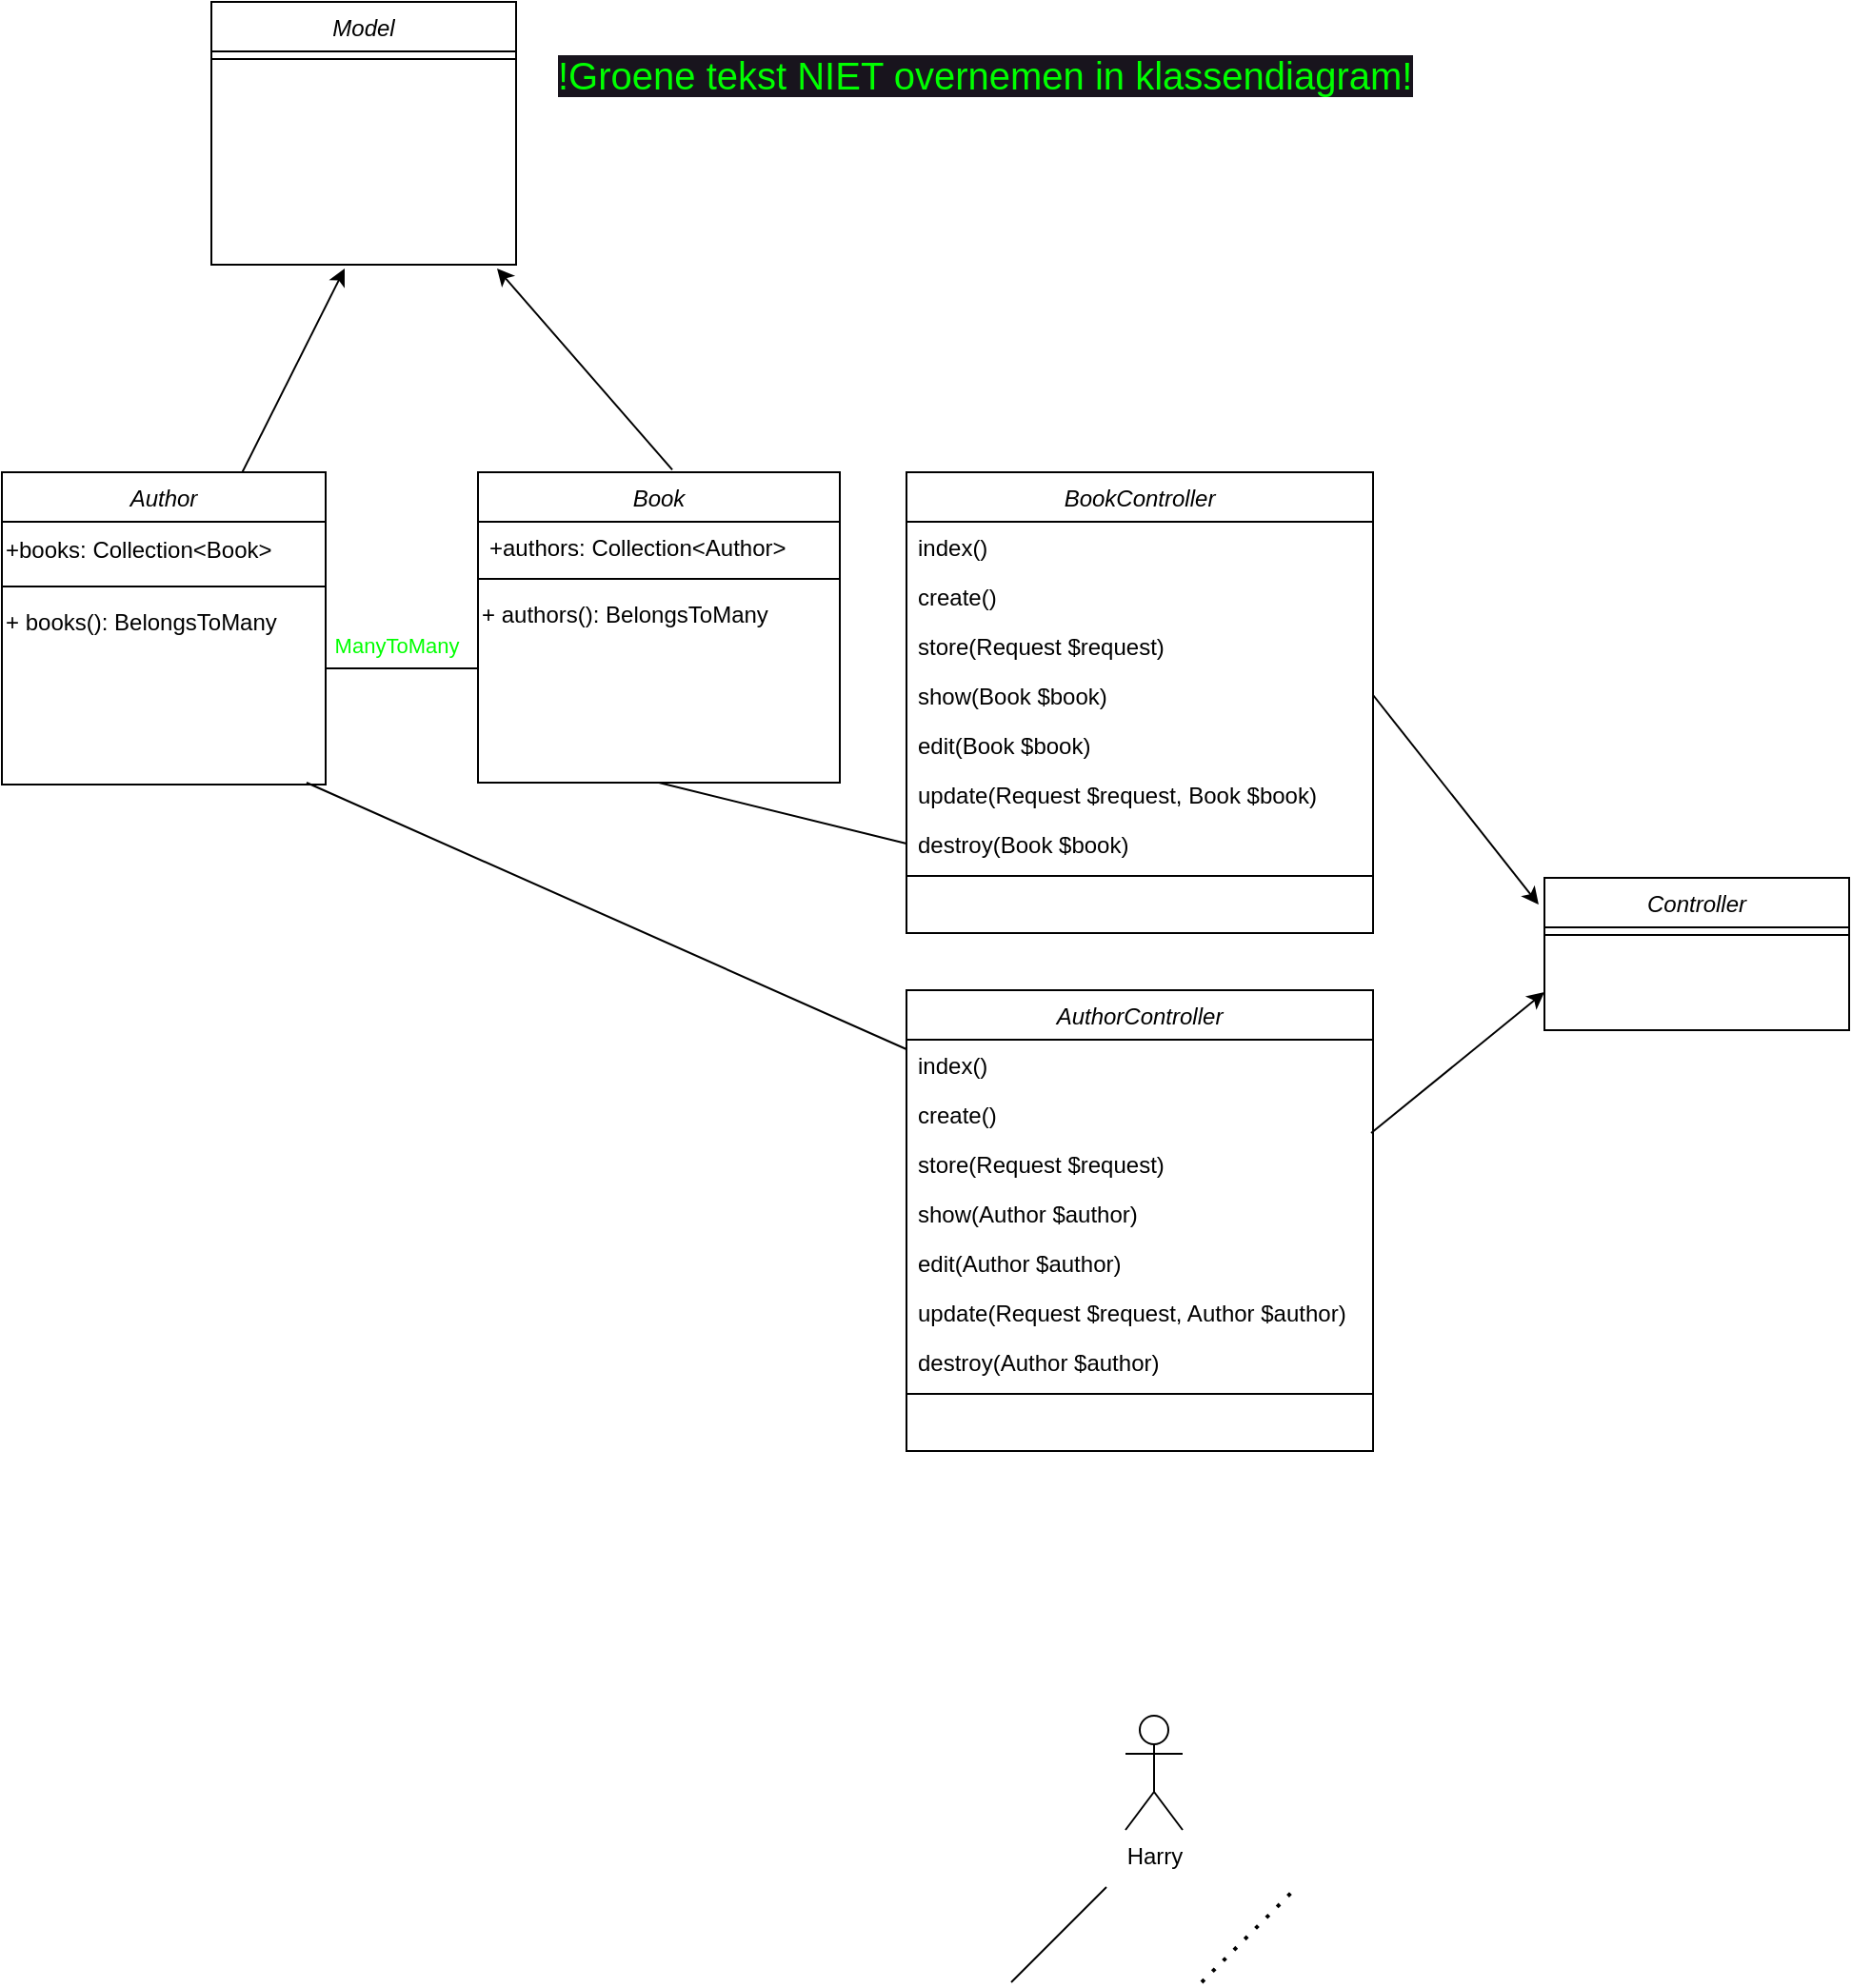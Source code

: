 <mxfile version="22.1.18" type="device">
  <diagram id="C5RBs43oDa-KdzZeNtuy" name="Page-1">
    <mxGraphModel dx="1434" dy="884" grid="1" gridSize="10" guides="1" tooltips="1" connect="1" arrows="1" fold="1" page="1" pageScale="1" pageWidth="827" pageHeight="1169" math="0" shadow="0">
      <root>
        <mxCell id="WIyWlLk6GJQsqaUBKTNV-0" />
        <mxCell id="WIyWlLk6GJQsqaUBKTNV-1" parent="WIyWlLk6GJQsqaUBKTNV-0" />
        <mxCell id="zkfFHV4jXpPFQw0GAbJ--0" value="Model" style="swimlane;fontStyle=2;align=center;verticalAlign=top;childLayout=stackLayout;horizontal=1;startSize=26;horizontalStack=0;resizeParent=1;resizeLast=0;collapsible=1;marginBottom=0;rounded=0;shadow=0;strokeWidth=1;" parent="WIyWlLk6GJQsqaUBKTNV-1" vertex="1">
          <mxGeometry x="160" y="50" width="160" height="138" as="geometry">
            <mxRectangle x="230" y="140" width="160" height="26" as="alternateBounds" />
          </mxGeometry>
        </mxCell>
        <mxCell id="zkfFHV4jXpPFQw0GAbJ--4" value="" style="line;html=1;strokeWidth=1;align=left;verticalAlign=middle;spacingTop=-1;spacingLeft=3;spacingRight=3;rotatable=0;labelPosition=right;points=[];portConstraint=eastwest;" parent="zkfFHV4jXpPFQw0GAbJ--0" vertex="1">
          <mxGeometry y="26" width="160" height="8" as="geometry" />
        </mxCell>
        <mxCell id="qR3Vgj4pLetME7nbOPfm-1" value="BookController" style="swimlane;fontStyle=2;align=center;verticalAlign=top;childLayout=stackLayout;horizontal=1;startSize=26;horizontalStack=0;resizeParent=1;resizeLast=0;collapsible=1;marginBottom=0;rounded=0;shadow=0;strokeWidth=1;" vertex="1" parent="WIyWlLk6GJQsqaUBKTNV-1">
          <mxGeometry x="525" y="297" width="245" height="242" as="geometry">
            <mxRectangle x="230" y="140" width="160" height="26" as="alternateBounds" />
          </mxGeometry>
        </mxCell>
        <mxCell id="qR3Vgj4pLetME7nbOPfm-3" value="index()" style="text;align=left;verticalAlign=top;spacingLeft=4;spacingRight=4;overflow=hidden;rotatable=0;points=[[0,0.5],[1,0.5]];portConstraint=eastwest;rounded=0;shadow=0;html=0;" vertex="1" parent="qR3Vgj4pLetME7nbOPfm-1">
          <mxGeometry y="26" width="245" height="26" as="geometry" />
        </mxCell>
        <mxCell id="qR3Vgj4pLetME7nbOPfm-2" value="create()" style="text;align=left;verticalAlign=top;spacingLeft=4;spacingRight=4;overflow=hidden;rotatable=0;points=[[0,0.5],[1,0.5]];portConstraint=eastwest;" vertex="1" parent="qR3Vgj4pLetME7nbOPfm-1">
          <mxGeometry y="52" width="245" height="26" as="geometry" />
        </mxCell>
        <mxCell id="qR3Vgj4pLetME7nbOPfm-4" value="store(Request $request)" style="text;align=left;verticalAlign=top;spacingLeft=4;spacingRight=4;overflow=hidden;rotatable=0;points=[[0,0.5],[1,0.5]];portConstraint=eastwest;rounded=0;shadow=0;html=0;" vertex="1" parent="qR3Vgj4pLetME7nbOPfm-1">
          <mxGeometry y="78" width="245" height="26" as="geometry" />
        </mxCell>
        <mxCell id="qR3Vgj4pLetME7nbOPfm-25" value="show(Book $book)" style="text;align=left;verticalAlign=top;spacingLeft=4;spacingRight=4;overflow=hidden;rotatable=0;points=[[0,0.5],[1,0.5]];portConstraint=eastwest;rounded=0;shadow=0;html=0;" vertex="1" parent="qR3Vgj4pLetME7nbOPfm-1">
          <mxGeometry y="104" width="245" height="26" as="geometry" />
        </mxCell>
        <mxCell id="qR3Vgj4pLetME7nbOPfm-26" value="edit(Book $book)" style="text;align=left;verticalAlign=top;spacingLeft=4;spacingRight=4;overflow=hidden;rotatable=0;points=[[0,0.5],[1,0.5]];portConstraint=eastwest;rounded=0;shadow=0;html=0;" vertex="1" parent="qR3Vgj4pLetME7nbOPfm-1">
          <mxGeometry y="130" width="245" height="26" as="geometry" />
        </mxCell>
        <mxCell id="qR3Vgj4pLetME7nbOPfm-27" value="update(Request $request, Book $book)" style="text;align=left;verticalAlign=top;spacingLeft=4;spacingRight=4;overflow=hidden;rotatable=0;points=[[0,0.5],[1,0.5]];portConstraint=eastwest;rounded=0;shadow=0;html=0;" vertex="1" parent="qR3Vgj4pLetME7nbOPfm-1">
          <mxGeometry y="156" width="245" height="26" as="geometry" />
        </mxCell>
        <mxCell id="qR3Vgj4pLetME7nbOPfm-28" value="destroy(Book $book)" style="text;align=left;verticalAlign=top;spacingLeft=4;spacingRight=4;overflow=hidden;rotatable=0;points=[[0,0.5],[1,0.5]];portConstraint=eastwest;rounded=0;shadow=0;html=0;" vertex="1" parent="qR3Vgj4pLetME7nbOPfm-1">
          <mxGeometry y="182" width="245" height="26" as="geometry" />
        </mxCell>
        <mxCell id="qR3Vgj4pLetME7nbOPfm-5" value="" style="line;html=1;strokeWidth=1;align=left;verticalAlign=middle;spacingTop=-1;spacingLeft=3;spacingRight=3;rotatable=0;labelPosition=right;points=[];portConstraint=eastwest;" vertex="1" parent="qR3Vgj4pLetME7nbOPfm-1">
          <mxGeometry y="208" width="245" height="8" as="geometry" />
        </mxCell>
        <mxCell id="qR3Vgj4pLetME7nbOPfm-13" value="Book" style="swimlane;fontStyle=2;align=center;verticalAlign=top;childLayout=stackLayout;horizontal=1;startSize=26;horizontalStack=0;resizeParent=1;resizeLast=0;collapsible=1;marginBottom=0;rounded=0;shadow=0;strokeWidth=1;" vertex="1" parent="WIyWlLk6GJQsqaUBKTNV-1">
          <mxGeometry x="300" y="297" width="190" height="163" as="geometry">
            <mxRectangle x="230" y="140" width="160" height="26" as="alternateBounds" />
          </mxGeometry>
        </mxCell>
        <mxCell id="qR3Vgj4pLetME7nbOPfm-85" value="+authors: Collection&lt;Author&gt;" style="text;align=left;verticalAlign=top;spacingLeft=4;spacingRight=4;overflow=hidden;rotatable=0;points=[[0,0.5],[1,0.5]];portConstraint=eastwest;rounded=0;shadow=0;html=0;" vertex="1" parent="qR3Vgj4pLetME7nbOPfm-13">
          <mxGeometry y="26" width="190" height="26" as="geometry" />
        </mxCell>
        <mxCell id="qR3Vgj4pLetME7nbOPfm-17" value="" style="line;html=1;strokeWidth=1;align=left;verticalAlign=middle;spacingTop=-1;spacingLeft=3;spacingRight=3;rotatable=0;labelPosition=right;points=[];portConstraint=eastwest;" vertex="1" parent="qR3Vgj4pLetME7nbOPfm-13">
          <mxGeometry y="52" width="190" height="8" as="geometry" />
        </mxCell>
        <mxCell id="qR3Vgj4pLetME7nbOPfm-91" value="+ authors(): BelongsToMany" style="text;html=1;align=left;verticalAlign=middle;resizable=0;points=[];autosize=1;strokeColor=none;fillColor=none;" vertex="1" parent="qR3Vgj4pLetME7nbOPfm-13">
          <mxGeometry y="60" width="190" height="30" as="geometry" />
        </mxCell>
        <mxCell id="qR3Vgj4pLetME7nbOPfm-19" value="Author" style="swimlane;fontStyle=2;align=center;verticalAlign=top;childLayout=stackLayout;horizontal=1;startSize=26;horizontalStack=0;resizeParent=1;resizeLast=0;collapsible=1;marginBottom=0;rounded=0;shadow=0;strokeWidth=1;" vertex="1" parent="WIyWlLk6GJQsqaUBKTNV-1">
          <mxGeometry x="50" y="297" width="170" height="164" as="geometry">
            <mxRectangle x="230" y="140" width="160" height="26" as="alternateBounds" />
          </mxGeometry>
        </mxCell>
        <mxCell id="qR3Vgj4pLetME7nbOPfm-84" value="+books: Collection&amp;lt;Book&amp;gt;" style="text;html=1;align=left;verticalAlign=middle;resizable=0;points=[];autosize=1;strokeColor=none;fillColor=none;" vertex="1" parent="qR3Vgj4pLetME7nbOPfm-19">
          <mxGeometry y="26" width="170" height="30" as="geometry" />
        </mxCell>
        <mxCell id="qR3Vgj4pLetME7nbOPfm-23" value="" style="line;html=1;strokeWidth=1;align=left;verticalAlign=middle;spacingTop=-1;spacingLeft=3;spacingRight=3;rotatable=0;labelPosition=right;points=[];portConstraint=eastwest;" vertex="1" parent="qR3Vgj4pLetME7nbOPfm-19">
          <mxGeometry y="56" width="170" height="8" as="geometry" />
        </mxCell>
        <mxCell id="qR3Vgj4pLetME7nbOPfm-92" value="+ books(): BelongsToMany" style="text;html=1;align=left;verticalAlign=middle;resizable=0;points=[];autosize=1;strokeColor=none;fillColor=none;" vertex="1" parent="qR3Vgj4pLetME7nbOPfm-19">
          <mxGeometry y="64" width="170" height="30" as="geometry" />
        </mxCell>
        <mxCell id="qR3Vgj4pLetME7nbOPfm-30" value="" style="endArrow=none;dashed=1;html=1;dashPattern=1 3;strokeWidth=2;rounded=0;" edge="1" parent="WIyWlLk6GJQsqaUBKTNV-1">
          <mxGeometry width="50" height="50" relative="1" as="geometry">
            <mxPoint x="680" y="1090" as="sourcePoint" />
            <mxPoint x="730" y="1040" as="targetPoint" />
          </mxGeometry>
        </mxCell>
        <mxCell id="qR3Vgj4pLetME7nbOPfm-31" value="" style="endArrow=none;html=1;rounded=0;" edge="1" parent="WIyWlLk6GJQsqaUBKTNV-1">
          <mxGeometry width="50" height="50" relative="1" as="geometry">
            <mxPoint x="580" y="1090" as="sourcePoint" />
            <mxPoint x="630" y="1040" as="targetPoint" />
          </mxGeometry>
        </mxCell>
        <mxCell id="qR3Vgj4pLetME7nbOPfm-32" value="Harry" style="shape=umlActor;verticalLabelPosition=bottom;verticalAlign=top;html=1;outlineConnect=0;" vertex="1" parent="WIyWlLk6GJQsqaUBKTNV-1">
          <mxGeometry x="640" y="950" width="30" height="60" as="geometry" />
        </mxCell>
        <mxCell id="qR3Vgj4pLetME7nbOPfm-39" value="AuthorController" style="swimlane;fontStyle=2;align=center;verticalAlign=top;childLayout=stackLayout;horizontal=1;startSize=26;horizontalStack=0;resizeParent=1;resizeLast=0;collapsible=1;marginBottom=0;rounded=0;shadow=0;strokeWidth=1;" vertex="1" parent="WIyWlLk6GJQsqaUBKTNV-1">
          <mxGeometry x="525" y="569" width="245" height="242" as="geometry">
            <mxRectangle x="230" y="140" width="160" height="26" as="alternateBounds" />
          </mxGeometry>
        </mxCell>
        <mxCell id="qR3Vgj4pLetME7nbOPfm-40" value="index()" style="text;align=left;verticalAlign=top;spacingLeft=4;spacingRight=4;overflow=hidden;rotatable=0;points=[[0,0.5],[1,0.5]];portConstraint=eastwest;rounded=0;shadow=0;html=0;" vertex="1" parent="qR3Vgj4pLetME7nbOPfm-39">
          <mxGeometry y="26" width="245" height="26" as="geometry" />
        </mxCell>
        <mxCell id="qR3Vgj4pLetME7nbOPfm-41" value="create()" style="text;align=left;verticalAlign=top;spacingLeft=4;spacingRight=4;overflow=hidden;rotatable=0;points=[[0,0.5],[1,0.5]];portConstraint=eastwest;" vertex="1" parent="qR3Vgj4pLetME7nbOPfm-39">
          <mxGeometry y="52" width="245" height="26" as="geometry" />
        </mxCell>
        <mxCell id="qR3Vgj4pLetME7nbOPfm-42" value="store(Request $request)" style="text;align=left;verticalAlign=top;spacingLeft=4;spacingRight=4;overflow=hidden;rotatable=0;points=[[0,0.5],[1,0.5]];portConstraint=eastwest;rounded=0;shadow=0;html=0;" vertex="1" parent="qR3Vgj4pLetME7nbOPfm-39">
          <mxGeometry y="78" width="245" height="26" as="geometry" />
        </mxCell>
        <mxCell id="qR3Vgj4pLetME7nbOPfm-43" value="show(Author $author)" style="text;align=left;verticalAlign=top;spacingLeft=4;spacingRight=4;overflow=hidden;rotatable=0;points=[[0,0.5],[1,0.5]];portConstraint=eastwest;rounded=0;shadow=0;html=0;" vertex="1" parent="qR3Vgj4pLetME7nbOPfm-39">
          <mxGeometry y="104" width="245" height="26" as="geometry" />
        </mxCell>
        <mxCell id="qR3Vgj4pLetME7nbOPfm-44" value="edit(Author $author)" style="text;align=left;verticalAlign=top;spacingLeft=4;spacingRight=4;overflow=hidden;rotatable=0;points=[[0,0.5],[1,0.5]];portConstraint=eastwest;rounded=0;shadow=0;html=0;" vertex="1" parent="qR3Vgj4pLetME7nbOPfm-39">
          <mxGeometry y="130" width="245" height="26" as="geometry" />
        </mxCell>
        <mxCell id="qR3Vgj4pLetME7nbOPfm-45" value="update(Request $request, Author $author)" style="text;align=left;verticalAlign=top;spacingLeft=4;spacingRight=4;overflow=hidden;rotatable=0;points=[[0,0.5],[1,0.5]];portConstraint=eastwest;rounded=0;shadow=0;html=0;" vertex="1" parent="qR3Vgj4pLetME7nbOPfm-39">
          <mxGeometry y="156" width="245" height="26" as="geometry" />
        </mxCell>
        <mxCell id="qR3Vgj4pLetME7nbOPfm-46" value="destroy(Author $author)" style="text;align=left;verticalAlign=top;spacingLeft=4;spacingRight=4;overflow=hidden;rotatable=0;points=[[0,0.5],[1,0.5]];portConstraint=eastwest;rounded=0;shadow=0;html=0;" vertex="1" parent="qR3Vgj4pLetME7nbOPfm-39">
          <mxGeometry y="182" width="245" height="26" as="geometry" />
        </mxCell>
        <mxCell id="qR3Vgj4pLetME7nbOPfm-47" value="" style="line;html=1;strokeWidth=1;align=left;verticalAlign=middle;spacingTop=-1;spacingLeft=3;spacingRight=3;rotatable=0;labelPosition=right;points=[];portConstraint=eastwest;" vertex="1" parent="qR3Vgj4pLetME7nbOPfm-39">
          <mxGeometry y="208" width="245" height="8" as="geometry" />
        </mxCell>
        <mxCell id="qR3Vgj4pLetME7nbOPfm-53" value="Controller" style="swimlane;fontStyle=2;align=center;verticalAlign=top;childLayout=stackLayout;horizontal=1;startSize=26;horizontalStack=0;resizeParent=1;resizeLast=0;collapsible=1;marginBottom=0;rounded=0;shadow=0;strokeWidth=1;" vertex="1" parent="WIyWlLk6GJQsqaUBKTNV-1">
          <mxGeometry x="860" y="510" width="160" height="80" as="geometry">
            <mxRectangle x="230" y="140" width="160" height="26" as="alternateBounds" />
          </mxGeometry>
        </mxCell>
        <mxCell id="qR3Vgj4pLetME7nbOPfm-61" value="" style="line;html=1;strokeWidth=1;align=left;verticalAlign=middle;spacingTop=-1;spacingLeft=3;spacingRight=3;rotatable=0;labelPosition=right;points=[];portConstraint=eastwest;" vertex="1" parent="qR3Vgj4pLetME7nbOPfm-53">
          <mxGeometry y="26" width="160" height="8" as="geometry" />
        </mxCell>
        <mxCell id="qR3Vgj4pLetME7nbOPfm-79" value="" style="endArrow=classic;html=1;rounded=0;exitX=0.537;exitY=-0.008;exitDx=0;exitDy=0;exitPerimeter=0;" edge="1" parent="WIyWlLk6GJQsqaUBKTNV-1" source="qR3Vgj4pLetME7nbOPfm-13">
          <mxGeometry width="50" height="50" relative="1" as="geometry">
            <mxPoint x="420" y="520" as="sourcePoint" />
            <mxPoint x="310" y="190" as="targetPoint" />
          </mxGeometry>
        </mxCell>
        <mxCell id="qR3Vgj4pLetME7nbOPfm-80" value="" style="endArrow=classic;html=1;rounded=0;" edge="1" parent="WIyWlLk6GJQsqaUBKTNV-1" source="qR3Vgj4pLetME7nbOPfm-19">
          <mxGeometry width="50" height="50" relative="1" as="geometry">
            <mxPoint x="60" y="280" as="sourcePoint" />
            <mxPoint x="230" y="190" as="targetPoint" />
          </mxGeometry>
        </mxCell>
        <mxCell id="qR3Vgj4pLetME7nbOPfm-81" value="" style="endArrow=none;html=1;rounded=0;" edge="1" parent="WIyWlLk6GJQsqaUBKTNV-1">
          <mxGeometry width="50" height="50" relative="1" as="geometry">
            <mxPoint x="220" y="400" as="sourcePoint" />
            <mxPoint x="300" y="400" as="targetPoint" />
          </mxGeometry>
        </mxCell>
        <mxCell id="qR3Vgj4pLetME7nbOPfm-82" value="&lt;font color=&quot;#00ff00&quot;&gt;ManyToMany&lt;/font&gt;" style="edgeLabel;html=1;align=center;verticalAlign=middle;resizable=0;points=[];strokeColor=#33FF33;" vertex="1" connectable="0" parent="qR3Vgj4pLetME7nbOPfm-81">
          <mxGeometry x="-0.086" y="2" relative="1" as="geometry">
            <mxPoint y="-10" as="offset" />
          </mxGeometry>
        </mxCell>
        <mxCell id="qR3Vgj4pLetME7nbOPfm-86" value="" style="endArrow=none;html=1;rounded=0;entryX=0.5;entryY=1;entryDx=0;entryDy=0;exitX=0;exitY=0.5;exitDx=0;exitDy=0;" edge="1" parent="WIyWlLk6GJQsqaUBKTNV-1" source="qR3Vgj4pLetME7nbOPfm-28" target="qR3Vgj4pLetME7nbOPfm-13">
          <mxGeometry width="50" height="50" relative="1" as="geometry">
            <mxPoint x="430" y="580" as="sourcePoint" />
            <mxPoint x="480" y="530" as="targetPoint" />
          </mxGeometry>
        </mxCell>
        <mxCell id="qR3Vgj4pLetME7nbOPfm-87" value="" style="endArrow=none;html=1;rounded=0;exitX=0;exitY=0.192;exitDx=0;exitDy=0;exitPerimeter=0;" edge="1" parent="WIyWlLk6GJQsqaUBKTNV-1" source="qR3Vgj4pLetME7nbOPfm-40">
          <mxGeometry width="50" height="50" relative="1" as="geometry">
            <mxPoint x="350" y="680" as="sourcePoint" />
            <mxPoint x="210" y="460" as="targetPoint" />
          </mxGeometry>
        </mxCell>
        <mxCell id="qR3Vgj4pLetME7nbOPfm-88" value="" style="endArrow=classic;html=1;rounded=0;exitX=1;exitY=0.5;exitDx=0;exitDy=0;entryX=-0.019;entryY=0.175;entryDx=0;entryDy=0;entryPerimeter=0;" edge="1" parent="WIyWlLk6GJQsqaUBKTNV-1" source="qR3Vgj4pLetME7nbOPfm-25" target="qR3Vgj4pLetME7nbOPfm-53">
          <mxGeometry width="50" height="50" relative="1" as="geometry">
            <mxPoint x="412" y="306" as="sourcePoint" />
            <mxPoint x="320" y="200" as="targetPoint" />
          </mxGeometry>
        </mxCell>
        <mxCell id="qR3Vgj4pLetME7nbOPfm-89" value="" style="endArrow=classic;html=1;rounded=0;exitX=0.996;exitY=-0.115;exitDx=0;exitDy=0;entryX=0;entryY=0.75;entryDx=0;entryDy=0;exitPerimeter=0;" edge="1" parent="WIyWlLk6GJQsqaUBKTNV-1" source="qR3Vgj4pLetME7nbOPfm-42" target="qR3Vgj4pLetME7nbOPfm-53">
          <mxGeometry width="50" height="50" relative="1" as="geometry">
            <mxPoint x="780" y="424" as="sourcePoint" />
            <mxPoint x="867" y="534" as="targetPoint" />
          </mxGeometry>
        </mxCell>
        <mxCell id="qR3Vgj4pLetME7nbOPfm-93" value="&lt;span style=&quot;color: rgb(0, 255, 0); font-family: Helvetica; font-size: 20px; font-style: normal; font-variant-ligatures: normal; font-variant-caps: normal; font-weight: 400; letter-spacing: normal; orphans: 2; text-align: center; text-indent: 0px; text-transform: none; widows: 2; word-spacing: 0px; -webkit-text-stroke-width: 0px; background-color: rgb(24, 20, 29); text-decoration-thickness: initial; text-decoration-style: initial; text-decoration-color: initial; float: none; display: inline !important;&quot;&gt;!Groene tekst NIET overnemen in klassendiagram!&lt;/span&gt;" style="text;whiteSpace=wrap;html=1;" vertex="1" parent="WIyWlLk6GJQsqaUBKTNV-1">
          <mxGeometry x="340" y="70" width="480" height="50" as="geometry" />
        </mxCell>
      </root>
    </mxGraphModel>
  </diagram>
</mxfile>

